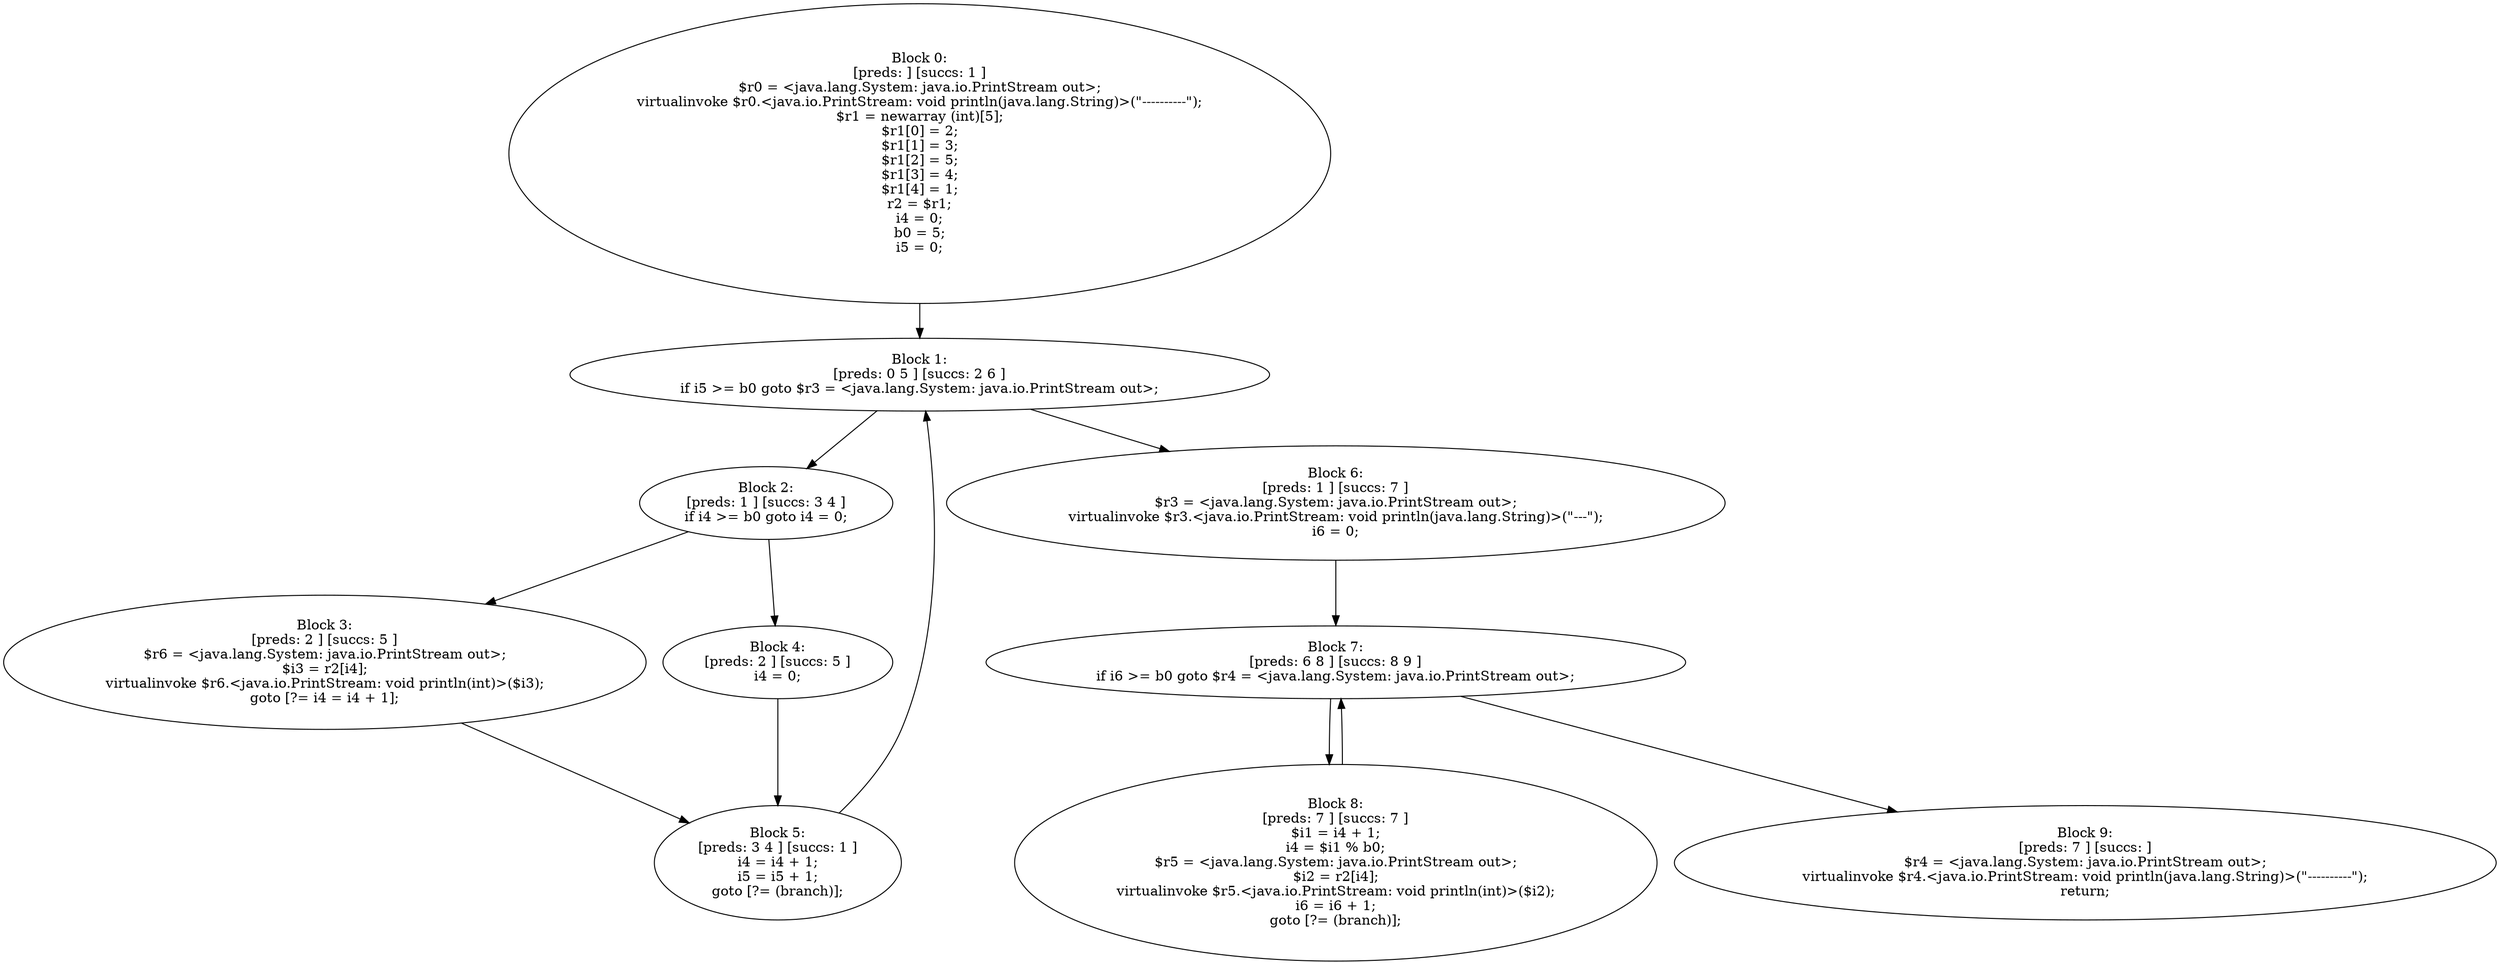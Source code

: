 digraph "unitGraph" {
    "Block 0:
[preds: ] [succs: 1 ]
$r0 = <java.lang.System: java.io.PrintStream out>;
virtualinvoke $r0.<java.io.PrintStream: void println(java.lang.String)>(\"----------\");
$r1 = newarray (int)[5];
$r1[0] = 2;
$r1[1] = 3;
$r1[2] = 5;
$r1[3] = 4;
$r1[4] = 1;
r2 = $r1;
i4 = 0;
b0 = 5;
i5 = 0;
"
    "Block 1:
[preds: 0 5 ] [succs: 2 6 ]
if i5 >= b0 goto $r3 = <java.lang.System: java.io.PrintStream out>;
"
    "Block 2:
[preds: 1 ] [succs: 3 4 ]
if i4 >= b0 goto i4 = 0;
"
    "Block 3:
[preds: 2 ] [succs: 5 ]
$r6 = <java.lang.System: java.io.PrintStream out>;
$i3 = r2[i4];
virtualinvoke $r6.<java.io.PrintStream: void println(int)>($i3);
goto [?= i4 = i4 + 1];
"
    "Block 4:
[preds: 2 ] [succs: 5 ]
i4 = 0;
"
    "Block 5:
[preds: 3 4 ] [succs: 1 ]
i4 = i4 + 1;
i5 = i5 + 1;
goto [?= (branch)];
"
    "Block 6:
[preds: 1 ] [succs: 7 ]
$r3 = <java.lang.System: java.io.PrintStream out>;
virtualinvoke $r3.<java.io.PrintStream: void println(java.lang.String)>(\"---\");
i6 = 0;
"
    "Block 7:
[preds: 6 8 ] [succs: 8 9 ]
if i6 >= b0 goto $r4 = <java.lang.System: java.io.PrintStream out>;
"
    "Block 8:
[preds: 7 ] [succs: 7 ]
$i1 = i4 + 1;
i4 = $i1 % b0;
$r5 = <java.lang.System: java.io.PrintStream out>;
$i2 = r2[i4];
virtualinvoke $r5.<java.io.PrintStream: void println(int)>($i2);
i6 = i6 + 1;
goto [?= (branch)];
"
    "Block 9:
[preds: 7 ] [succs: ]
$r4 = <java.lang.System: java.io.PrintStream out>;
virtualinvoke $r4.<java.io.PrintStream: void println(java.lang.String)>(\"----------\");
return;
"
    "Block 0:
[preds: ] [succs: 1 ]
$r0 = <java.lang.System: java.io.PrintStream out>;
virtualinvoke $r0.<java.io.PrintStream: void println(java.lang.String)>(\"----------\");
$r1 = newarray (int)[5];
$r1[0] = 2;
$r1[1] = 3;
$r1[2] = 5;
$r1[3] = 4;
$r1[4] = 1;
r2 = $r1;
i4 = 0;
b0 = 5;
i5 = 0;
"->"Block 1:
[preds: 0 5 ] [succs: 2 6 ]
if i5 >= b0 goto $r3 = <java.lang.System: java.io.PrintStream out>;
";
    "Block 1:
[preds: 0 5 ] [succs: 2 6 ]
if i5 >= b0 goto $r3 = <java.lang.System: java.io.PrintStream out>;
"->"Block 2:
[preds: 1 ] [succs: 3 4 ]
if i4 >= b0 goto i4 = 0;
";
    "Block 1:
[preds: 0 5 ] [succs: 2 6 ]
if i5 >= b0 goto $r3 = <java.lang.System: java.io.PrintStream out>;
"->"Block 6:
[preds: 1 ] [succs: 7 ]
$r3 = <java.lang.System: java.io.PrintStream out>;
virtualinvoke $r3.<java.io.PrintStream: void println(java.lang.String)>(\"---\");
i6 = 0;
";
    "Block 2:
[preds: 1 ] [succs: 3 4 ]
if i4 >= b0 goto i4 = 0;
"->"Block 3:
[preds: 2 ] [succs: 5 ]
$r6 = <java.lang.System: java.io.PrintStream out>;
$i3 = r2[i4];
virtualinvoke $r6.<java.io.PrintStream: void println(int)>($i3);
goto [?= i4 = i4 + 1];
";
    "Block 2:
[preds: 1 ] [succs: 3 4 ]
if i4 >= b0 goto i4 = 0;
"->"Block 4:
[preds: 2 ] [succs: 5 ]
i4 = 0;
";
    "Block 3:
[preds: 2 ] [succs: 5 ]
$r6 = <java.lang.System: java.io.PrintStream out>;
$i3 = r2[i4];
virtualinvoke $r6.<java.io.PrintStream: void println(int)>($i3);
goto [?= i4 = i4 + 1];
"->"Block 5:
[preds: 3 4 ] [succs: 1 ]
i4 = i4 + 1;
i5 = i5 + 1;
goto [?= (branch)];
";
    "Block 4:
[preds: 2 ] [succs: 5 ]
i4 = 0;
"->"Block 5:
[preds: 3 4 ] [succs: 1 ]
i4 = i4 + 1;
i5 = i5 + 1;
goto [?= (branch)];
";
    "Block 5:
[preds: 3 4 ] [succs: 1 ]
i4 = i4 + 1;
i5 = i5 + 1;
goto [?= (branch)];
"->"Block 1:
[preds: 0 5 ] [succs: 2 6 ]
if i5 >= b0 goto $r3 = <java.lang.System: java.io.PrintStream out>;
";
    "Block 6:
[preds: 1 ] [succs: 7 ]
$r3 = <java.lang.System: java.io.PrintStream out>;
virtualinvoke $r3.<java.io.PrintStream: void println(java.lang.String)>(\"---\");
i6 = 0;
"->"Block 7:
[preds: 6 8 ] [succs: 8 9 ]
if i6 >= b0 goto $r4 = <java.lang.System: java.io.PrintStream out>;
";
    "Block 7:
[preds: 6 8 ] [succs: 8 9 ]
if i6 >= b0 goto $r4 = <java.lang.System: java.io.PrintStream out>;
"->"Block 8:
[preds: 7 ] [succs: 7 ]
$i1 = i4 + 1;
i4 = $i1 % b0;
$r5 = <java.lang.System: java.io.PrintStream out>;
$i2 = r2[i4];
virtualinvoke $r5.<java.io.PrintStream: void println(int)>($i2);
i6 = i6 + 1;
goto [?= (branch)];
";
    "Block 7:
[preds: 6 8 ] [succs: 8 9 ]
if i6 >= b0 goto $r4 = <java.lang.System: java.io.PrintStream out>;
"->"Block 9:
[preds: 7 ] [succs: ]
$r4 = <java.lang.System: java.io.PrintStream out>;
virtualinvoke $r4.<java.io.PrintStream: void println(java.lang.String)>(\"----------\");
return;
";
    "Block 8:
[preds: 7 ] [succs: 7 ]
$i1 = i4 + 1;
i4 = $i1 % b0;
$r5 = <java.lang.System: java.io.PrintStream out>;
$i2 = r2[i4];
virtualinvoke $r5.<java.io.PrintStream: void println(int)>($i2);
i6 = i6 + 1;
goto [?= (branch)];
"->"Block 7:
[preds: 6 8 ] [succs: 8 9 ]
if i6 >= b0 goto $r4 = <java.lang.System: java.io.PrintStream out>;
";
}
